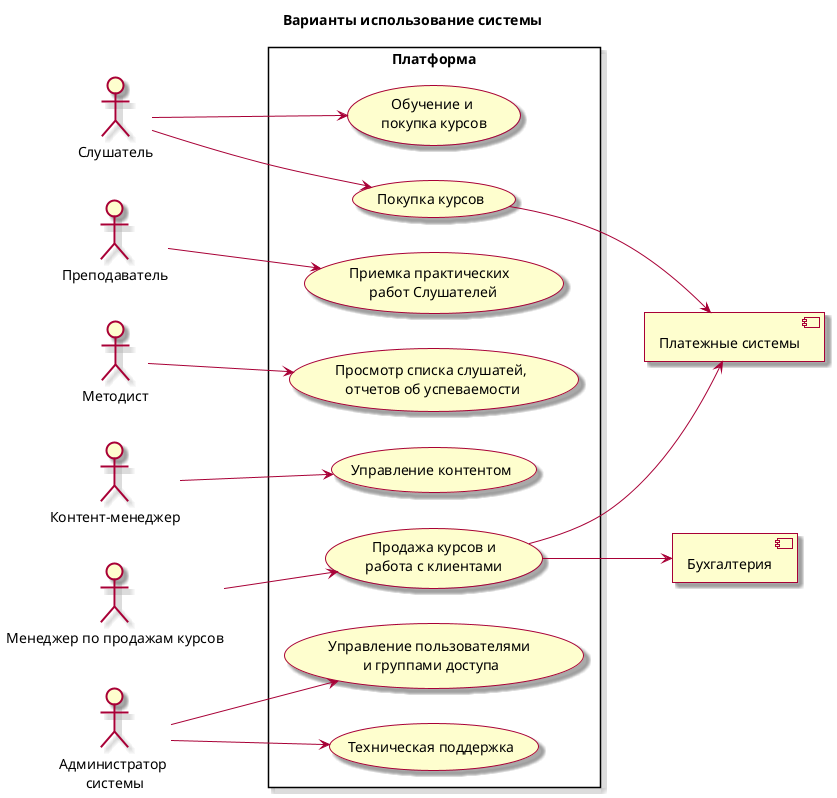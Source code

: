@startuml
skin rose
left to right direction

title Варианты использование системы 

:Слушатель: as STUDENT
:Преподаватель: as LECTOR
:Методист: as METOD
:Контент-менеджер: as CONTMGR
:Менеджер по продажам курсов: as MGR
:Администратор \nсистемы: as ADMIN

[Платежные системы] as Payments
[Бухгалтерия] as Commercia

rectangle  :Платформа: {

usecase (Обучение и \nпокупка курсов) as UC1
usecase (Покупка курсов) as UC9

usecase (Приемка практических \n работ Слушателей) as UC2
usecase (Просмотр списка слушатей,\n отчетов об успеваемости) as UC3
usecase (Управление контентом) as UC4
usecase (Продажа курсов и\nработа с клиентами) as UC5

usecase (Управление пользователями \nи группами доступа) as UC7
usecase (Техническая поддержка) as UC8
}

STUDENT --> UC1
STUDENT --> UC9

LECTOR --> UC2
METOD--> UC3
CONTMGR--> UC4
MGR --> UC5

UC5 --> Payments
UC9 --> Payments
UC5 --> Commercia

ADMIN --> UC7
ADMIN --> UC8
@enduml
